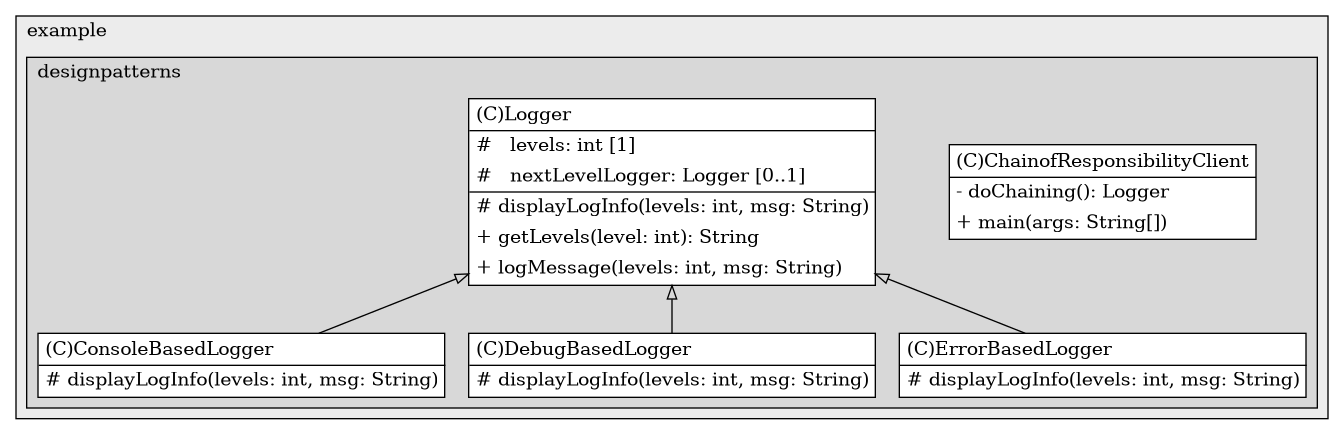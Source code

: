 @startuml

/' diagram meta data start
config=StructureConfiguration;
{
  "projectClassification": {
    "searchMode": "OpenProject", // OpenProject, AllProjects
    "includedProjects": "",
    "pathEndKeywords": "*.impl",
    "isClientPath": "",
    "isClientName": "",
    "isTestPath": "",
    "isTestName": "",
    "isMappingPath": "",
    "isMappingName": "",
    "isDataAccessPath": "",
    "isDataAccessName": "",
    "isDataStructurePath": "",
    "isDataStructureName": "",
    "isInterfaceStructuresPath": "",
    "isInterfaceStructuresName": "",
    "isEntryPointPath": "",
    "isEntryPointName": "",
    "treatFinalFieldsAsMandatory": false
  },
  "graphRestriction": {
    "classPackageExcludeFilter": "",
    "classPackageIncludeFilter": "",
    "classNameExcludeFilter": "",
    "classNameIncludeFilter": "",
    "methodNameExcludeFilter": "",
    "methodNameIncludeFilter": "",
    "removeByInheritance": "", // inheritance/annotation based filtering is done in a second step
    "removeByAnnotation": "",
    "removeByClassPackage": "", // cleanup the graph after inheritance/annotation based filtering is done
    "removeByClassName": "",
    "cutMappings": false,
    "cutEnum": true,
    "cutTests": true,
    "cutClient": true,
    "cutDataAccess": false,
    "cutInterfaceStructures": false,
    "cutDataStructures": false,
    "cutGetterAndSetter": true,
    "cutConstructors": true
  },
  "graphTraversal": {
    "forwardDepth": 6,
    "backwardDepth": 6,
    "classPackageExcludeFilter": "",
    "classPackageIncludeFilter": "",
    "classNameExcludeFilter": "",
    "classNameIncludeFilter": "",
    "methodNameExcludeFilter": "",
    "methodNameIncludeFilter": "",
    "hideMappings": false,
    "hideDataStructures": false,
    "hidePrivateMethods": true,
    "hideInterfaceCalls": true, // indirection: implementation -> interface (is hidden) -> implementation
    "onlyShowApplicationEntryPoints": false, // root node is included
    "useMethodCallsForStructureDiagram": "ForwardOnly" // ForwardOnly, BothDirections, No
  },
  "details": {
    "aggregation": "GroupByClass", // ByClass, GroupByClass, None
    "showClassGenericTypes": true,
    "showMethods": true,
    "showMethodParameterNames": true,
    "showMethodParameterTypes": true,
    "showMethodReturnType": true,
    "showPackageLevels": 2,
    "showDetailedClassStructure": true
  },
  "rootClass": "org.example.designpatterns.behavioral.chainofresponsibility.logger.ChainofResponsibilityClient",
  "extensionCallbackMethod": "" // qualified.class.name#methodName - signature: public static String method(String)
}
diagram meta data end '/



digraph g {
    rankdir="TB"
    splines=polyline
    

'nodes 
subgraph cluster_1322970774 { 
   	label=example
	labeljust=l
	fillcolor="#ececec"
	style=filled
   
   subgraph cluster_1611567195 { 
   	label=designpatterns
	labeljust=l
	fillcolor="#d8d8d8"
	style=filled
   
   ChainofResponsibilityClient2113274218[
	label=<<TABLE BORDER="1" CELLBORDER="0" CELLPADDING="4" CELLSPACING="0">
<TR><TD ALIGN="LEFT" >(C)ChainofResponsibilityClient</TD></TR>
<HR/>
<TR><TD ALIGN="LEFT" >- doChaining(): Logger</TD></TR>
<TR><TD ALIGN="LEFT" >+ main(args: String[])</TD></TR>
</TABLE>>
	style=filled
	margin=0
	shape=plaintext
	fillcolor="#FFFFFF"
];

ConsoleBasedLogger2113274218[
	label=<<TABLE BORDER="1" CELLBORDER="0" CELLPADDING="4" CELLSPACING="0">
<TR><TD ALIGN="LEFT" >(C)ConsoleBasedLogger</TD></TR>
<HR/>
<TR><TD ALIGN="LEFT" ># displayLogInfo(levels: int, msg: String)</TD></TR>
</TABLE>>
	style=filled
	margin=0
	shape=plaintext
	fillcolor="#FFFFFF"
];

DebugBasedLogger2113274218[
	label=<<TABLE BORDER="1" CELLBORDER="0" CELLPADDING="4" CELLSPACING="0">
<TR><TD ALIGN="LEFT" >(C)DebugBasedLogger</TD></TR>
<HR/>
<TR><TD ALIGN="LEFT" ># displayLogInfo(levels: int, msg: String)</TD></TR>
</TABLE>>
	style=filled
	margin=0
	shape=plaintext
	fillcolor="#FFFFFF"
];

ErrorBasedLogger2113274218[
	label=<<TABLE BORDER="1" CELLBORDER="0" CELLPADDING="4" CELLSPACING="0">
<TR><TD ALIGN="LEFT" >(C)ErrorBasedLogger</TD></TR>
<HR/>
<TR><TD ALIGN="LEFT" ># displayLogInfo(levels: int, msg: String)</TD></TR>
</TABLE>>
	style=filled
	margin=0
	shape=plaintext
	fillcolor="#FFFFFF"
];

Logger2113274218[
	label=<<TABLE BORDER="1" CELLBORDER="0" CELLPADDING="4" CELLSPACING="0">
<TR><TD ALIGN="LEFT" >(C)Logger</TD></TR>
<HR/>
<TR><TD ALIGN="LEFT" >#   levels: int [1]</TD></TR>
<TR><TD ALIGN="LEFT" >#   nextLevelLogger: Logger [0..1]</TD></TR>
<HR/>
<TR><TD ALIGN="LEFT" ># displayLogInfo(levels: int, msg: String)</TD></TR>
<TR><TD ALIGN="LEFT" >+ getLevels(level: int): String</TD></TR>
<TR><TD ALIGN="LEFT" >+ logMessage(levels: int, msg: String)</TD></TR>
</TABLE>>
	style=filled
	margin=0
	shape=plaintext
	fillcolor="#FFFFFF"
];
} 
} 

'edges    
Logger2113274218 -> ConsoleBasedLogger2113274218[arrowhead=none, arrowtail=empty, dir=both];
Logger2113274218 -> DebugBasedLogger2113274218[arrowhead=none, arrowtail=empty, dir=both];
Logger2113274218 -> ErrorBasedLogger2113274218[arrowhead=none, arrowtail=empty, dir=both];
    
}
@enduml